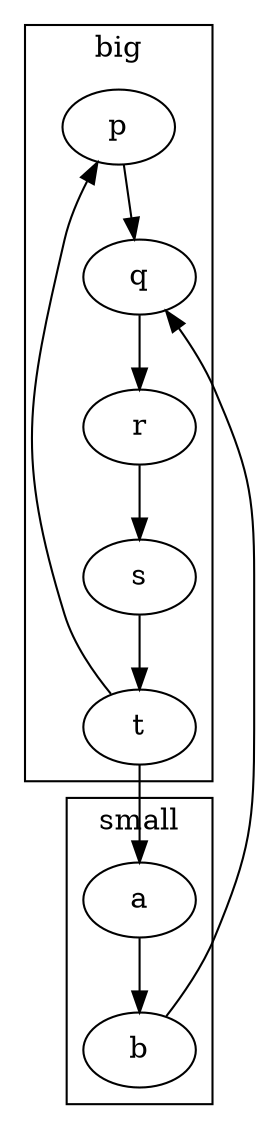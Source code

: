 # Generated Tor  2 Okt 2008 11:03:49 GMT by dot - Graphviz version 2.20.2 (Tue Jul  1 11:56:55 UTC 2008)
#
# 
# real	0m0.171s
# user	0m0.125s
# sys	0m0.035s

digraph G {
	node [label="\N"];
	graph [bb="0,0,274,208",
		_draw_="c 5 -white C 5 -white P 4 0 0 0 208 274 208 274 0 ",
		xdotversion="1.2"];
	subgraph cluster_small {
		graph [label=small,
			lp="41,182",
			bb="1,66,82,192",
			_ldraw_="F 14.000000 11 -Times-Roman c 5 -black T 41 174 0 23 5 -small ",
			_draw_="c 5 -black p 4 1 66 1 192 82 192 82 66 ",
			xdotversion=""];
		a [pos="46,145", width="0.75", height="0.50", _draw_="c 5 -black e 46 145 27 18 ", _ldraw_="F 14.000000 11 -Times-Roman c 5 -black T 46 137 0 5 1 -a "];
		b [pos="37,93", width="0.75", height="0.50", _draw_="c 5 -black e 37 93 27 18 ", _ldraw_="F 14.000000 11 -Times-Roman c 5 -black T 37 85 0 5 1 -b "];
		a -> b [pos="e,40,111 43,127 43,125 42,123 42,121", _draw_="c 5 -black B 4 43 127 43 125 42 123 42 121 ", _hdraw_="S 5 -solid S 15 -setlinewidth(1) c 5 -black C 5 -black P 3 45 120 40 111 39 121 "];
	}
	subgraph cluster_big {
		graph [label=big,
			lp="183,197",
			bb="93,9,273,207",
			_ldraw_="F 14.000000 11 -Times-Roman c 5 -black T 183 189 0 13 3 -big ",
			_draw_="c 5 -black p 4 93 9 93 207 273 207 273 9 ",
			xdotversion=""];
		p [pos="237,112", width="0.75", height="0.50", _draw_="c 5 -black e 237 112 27 18 ", _ldraw_="F 14.000000 11 -Times-Roman c 5 -black T 237 104 0 5 1 -p "];
		q [pos="129,101", width="0.75", height="0.50", _draw_="c 5 -black e 129 101 27 18 ", _ldraw_="F 14.000000 11 -Times-Roman c 5 -black T 129 93 0 5 1 -q "];
		r [pos="153,36", width="0.75", height="0.50", _draw_="c 5 -black e 153 36 27 18 ", _ldraw_="F 14.000000 11 -Times-Roman c 5 -black T 153 28 0 3 1 -r "];
		s [pos="225,56", width="0.75", height="0.50", _draw_="c 5 -black e 225 56 27 18 ", _ldraw_="F 14.000000 11 -Times-Roman c 5 -black T 225 48 0 4 1 -s "];
		t [pos="186,160", width="0.75", height="0.50", _draw_="c 5 -black e 186 160 27 18 ", _ldraw_="F 14.000000 11 -Times-Roman c 5 -black T 186 152 0 3 1 -t "];
		p -> q [pos="e,156,104 210,109 197,107 181,106 166,105", _draw_="c 5 -black B 4 210 109 197 107 181 106 166 105 ", _hdraw_="S 5 -solid S 15 -setlinewidth(1) c 5 -black C 5 -black P 3 166 102 156 104 166 108 "];
		q -> r [pos="e,147,54 136,83 138,77 140,70 143,63", _draw_="c 5 -black B 4 136 83 138 77 140 70 143 63 ", _hdraw_="S 5 -solid S 15 -setlinewidth(1) c 5 -black C 5 -black P 3 146 65 147 54 140 62 "];
		r -> s [pos="e,200,49 178,43 182,44 186,45 190,46", _draw_="c 5 -black B 4 178 43 182 44 186 45 190 46 ", _hdraw_="S 5 -solid S 15 -setlinewidth(1) c 5 -black C 5 -black P 3 189 49 200 49 191 43 "];
		s -> t [pos="e,193,142 218,74 212,90 203,114 197,132", _draw_="c 5 -black B 4 218 74 212 90 203 114 197 132 ", _hdraw_="S 5 -solid S 15 -setlinewidth(1) c 5 -black C 5 -black P 3 193 131 193 142 200 134 "];
		t -> p [pos="e,221,127 202,145 206,141 210,138 214,134", _draw_="c 5 -black B 4 202 145 206 141 210 138 214 134 ", _hdraw_="S 5 -solid S 15 -setlinewidth(1) c 5 -black C 5 -black P 3 216 137 221 127 211 132 "];
	}
	t -> a [pos="e,73,148 159,157 138,155 107,152 83,149", _draw_="c 5 -black B 4 159 157 138 155 107 152 83 149 ", _hdraw_="S 5 -solid S 15 -setlinewidth(1) c 5 -black C 5 -black P 3 83 146 73 148 83 152 "];
	b -> q [pos="e,102,99 64,95 73,96 82,97 92,98", _draw_="c 5 -black B 4 64 95 73 96 82 97 92 98 ", _hdraw_="S 5 -solid S 15 -setlinewidth(1) c 5 -black C 5 -black P 3 92 101 102 99 92 95 "];
}
